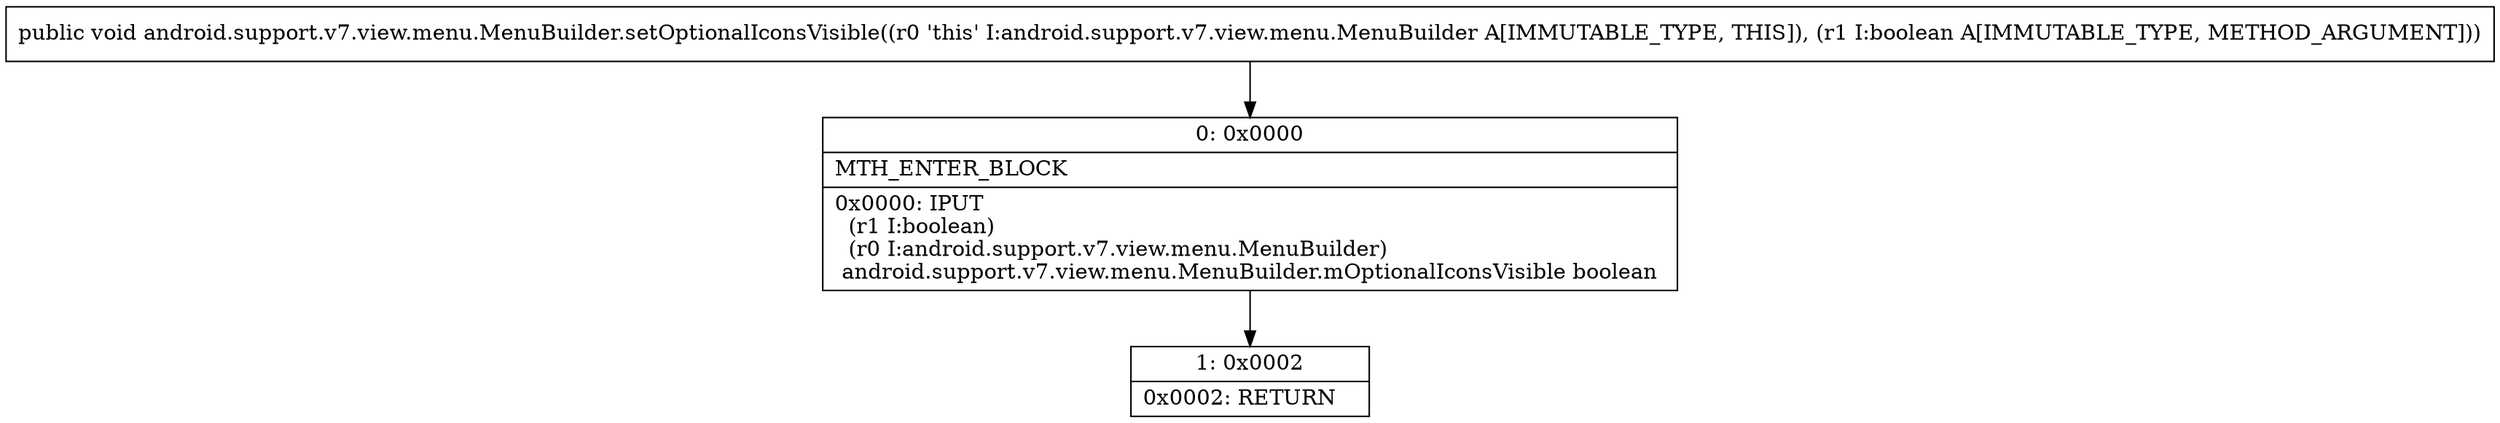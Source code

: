 digraph "CFG forandroid.support.v7.view.menu.MenuBuilder.setOptionalIconsVisible(Z)V" {
Node_0 [shape=record,label="{0\:\ 0x0000|MTH_ENTER_BLOCK\l|0x0000: IPUT  \l  (r1 I:boolean)\l  (r0 I:android.support.v7.view.menu.MenuBuilder)\l android.support.v7.view.menu.MenuBuilder.mOptionalIconsVisible boolean \l}"];
Node_1 [shape=record,label="{1\:\ 0x0002|0x0002: RETURN   \l}"];
MethodNode[shape=record,label="{public void android.support.v7.view.menu.MenuBuilder.setOptionalIconsVisible((r0 'this' I:android.support.v7.view.menu.MenuBuilder A[IMMUTABLE_TYPE, THIS]), (r1 I:boolean A[IMMUTABLE_TYPE, METHOD_ARGUMENT])) }"];
MethodNode -> Node_0;
Node_0 -> Node_1;
}

